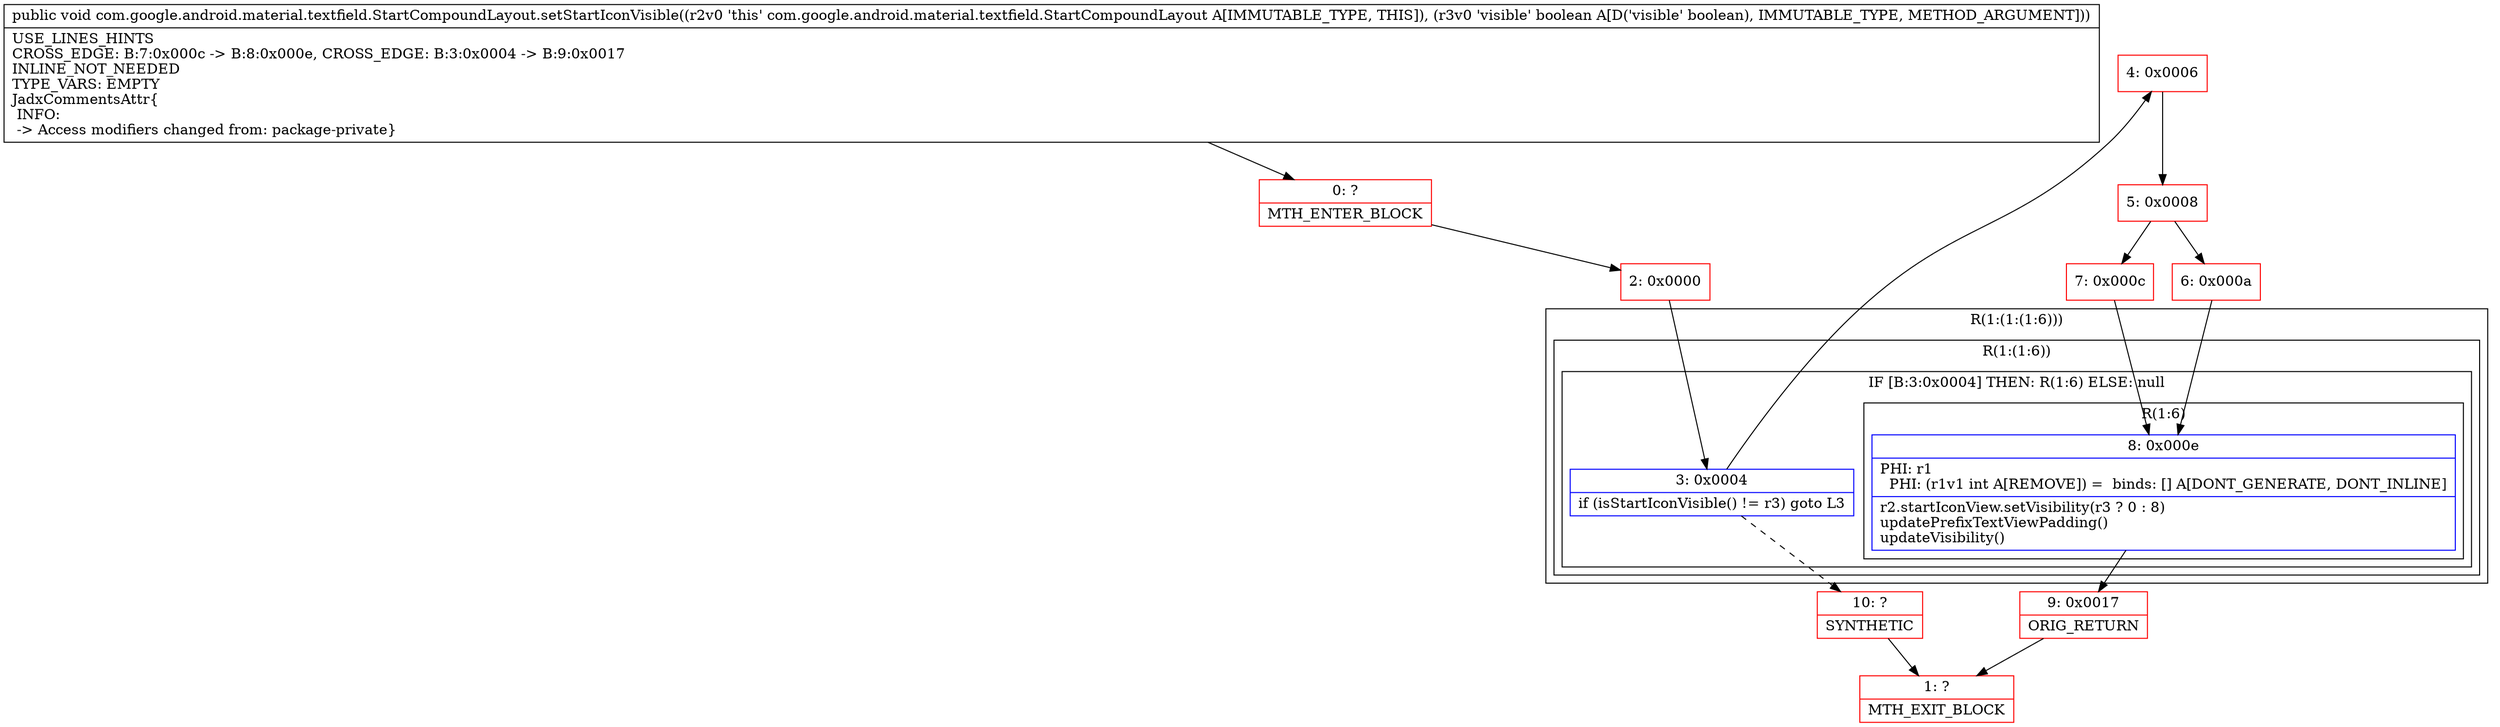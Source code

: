 digraph "CFG forcom.google.android.material.textfield.StartCompoundLayout.setStartIconVisible(Z)V" {
subgraph cluster_Region_895355852 {
label = "R(1:(1:(1:6)))";
node [shape=record,color=blue];
subgraph cluster_Region_925230133 {
label = "R(1:(1:6))";
node [shape=record,color=blue];
subgraph cluster_IfRegion_1003780899 {
label = "IF [B:3:0x0004] THEN: R(1:6) ELSE: null";
node [shape=record,color=blue];
Node_3 [shape=record,label="{3\:\ 0x0004|if (isStartIconVisible() != r3) goto L3\l}"];
subgraph cluster_Region_728492163 {
label = "R(1:6)";
node [shape=record,color=blue];
Node_8 [shape=record,label="{8\:\ 0x000e|PHI: r1 \l  PHI: (r1v1 int A[REMOVE]) =  binds: [] A[DONT_GENERATE, DONT_INLINE]\l|r2.startIconView.setVisibility(r3 ? 0 : 8)\lupdatePrefixTextViewPadding()\lupdateVisibility()\l}"];
}
}
}
}
Node_0 [shape=record,color=red,label="{0\:\ ?|MTH_ENTER_BLOCK\l}"];
Node_2 [shape=record,color=red,label="{2\:\ 0x0000}"];
Node_4 [shape=record,color=red,label="{4\:\ 0x0006}"];
Node_5 [shape=record,color=red,label="{5\:\ 0x0008}"];
Node_6 [shape=record,color=red,label="{6\:\ 0x000a}"];
Node_9 [shape=record,color=red,label="{9\:\ 0x0017|ORIG_RETURN\l}"];
Node_1 [shape=record,color=red,label="{1\:\ ?|MTH_EXIT_BLOCK\l}"];
Node_7 [shape=record,color=red,label="{7\:\ 0x000c}"];
Node_10 [shape=record,color=red,label="{10\:\ ?|SYNTHETIC\l}"];
MethodNode[shape=record,label="{public void com.google.android.material.textfield.StartCompoundLayout.setStartIconVisible((r2v0 'this' com.google.android.material.textfield.StartCompoundLayout A[IMMUTABLE_TYPE, THIS]), (r3v0 'visible' boolean A[D('visible' boolean), IMMUTABLE_TYPE, METHOD_ARGUMENT]))  | USE_LINES_HINTS\lCROSS_EDGE: B:7:0x000c \-\> B:8:0x000e, CROSS_EDGE: B:3:0x0004 \-\> B:9:0x0017\lINLINE_NOT_NEEDED\lTYPE_VARS: EMPTY\lJadxCommentsAttr\{\l INFO: \l \-\> Access modifiers changed from: package\-private\}\l}"];
MethodNode -> Node_0;Node_3 -> Node_4;
Node_3 -> Node_10[style=dashed];
Node_8 -> Node_9;
Node_0 -> Node_2;
Node_2 -> Node_3;
Node_4 -> Node_5;
Node_5 -> Node_6;
Node_5 -> Node_7;
Node_6 -> Node_8;
Node_9 -> Node_1;
Node_7 -> Node_8;
Node_10 -> Node_1;
}

